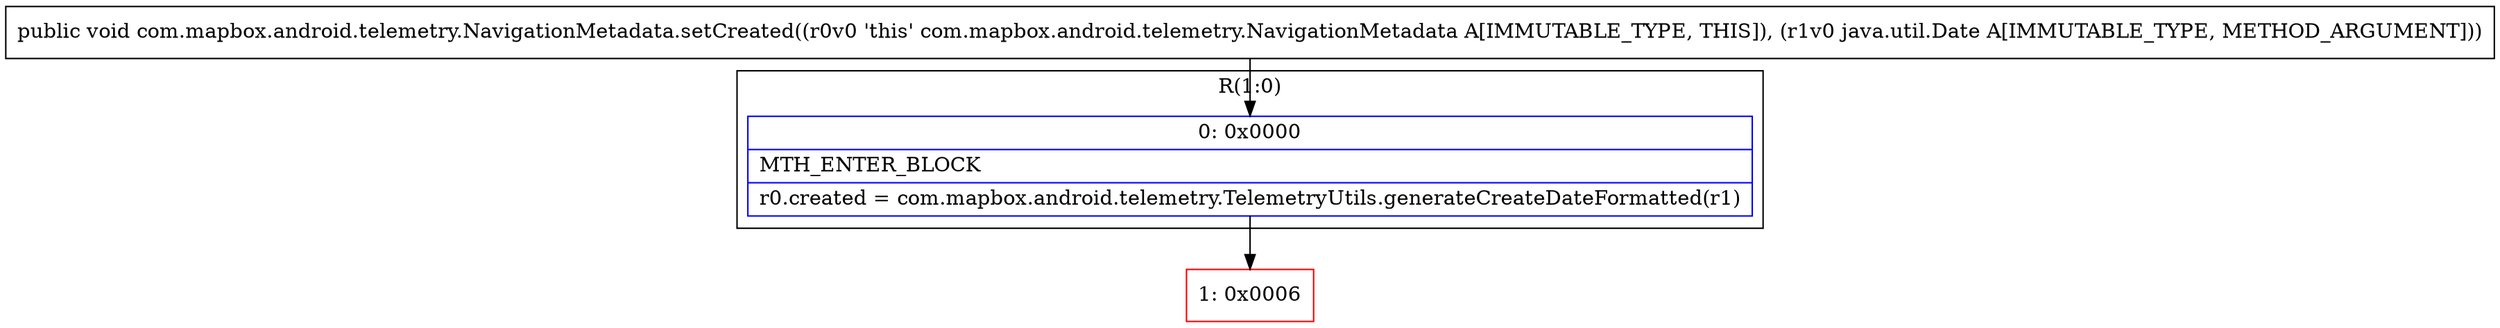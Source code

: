 digraph "CFG forcom.mapbox.android.telemetry.NavigationMetadata.setCreated(Ljava\/util\/Date;)V" {
subgraph cluster_Region_2020449957 {
label = "R(1:0)";
node [shape=record,color=blue];
Node_0 [shape=record,label="{0\:\ 0x0000|MTH_ENTER_BLOCK\l|r0.created = com.mapbox.android.telemetry.TelemetryUtils.generateCreateDateFormatted(r1)\l}"];
}
Node_1 [shape=record,color=red,label="{1\:\ 0x0006}"];
MethodNode[shape=record,label="{public void com.mapbox.android.telemetry.NavigationMetadata.setCreated((r0v0 'this' com.mapbox.android.telemetry.NavigationMetadata A[IMMUTABLE_TYPE, THIS]), (r1v0 java.util.Date A[IMMUTABLE_TYPE, METHOD_ARGUMENT])) }"];
MethodNode -> Node_0;
Node_0 -> Node_1;
}

